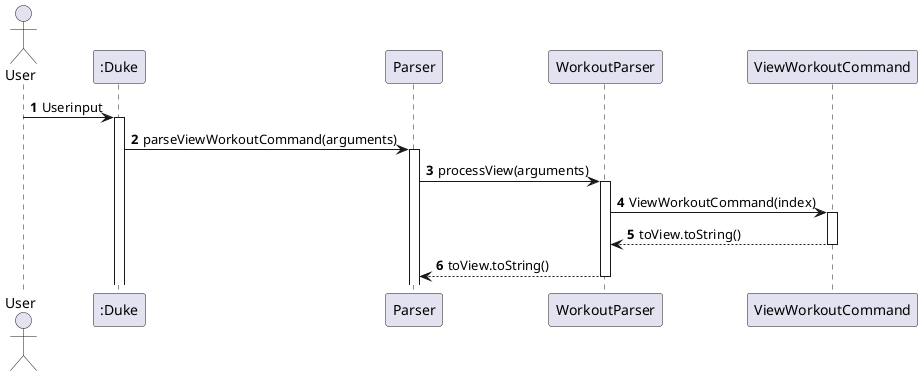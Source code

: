 @startuml
'https://plantuml.com/sequence-diagram

autonumber
actor User
participant ":Duke" as Duke

User -> Duke: Userinput
activate Duke
Duke -> Parser : parseViewWorkoutCommand(arguments)
activate Parser
Parser-> WorkoutParser: processView(arguments)
activate WorkoutParser
WorkoutParser->ViewWorkoutCommand : ViewWorkoutCommand(index)
activate ViewWorkoutCommand
return toView.toString()
return toView.toString()
@enduml